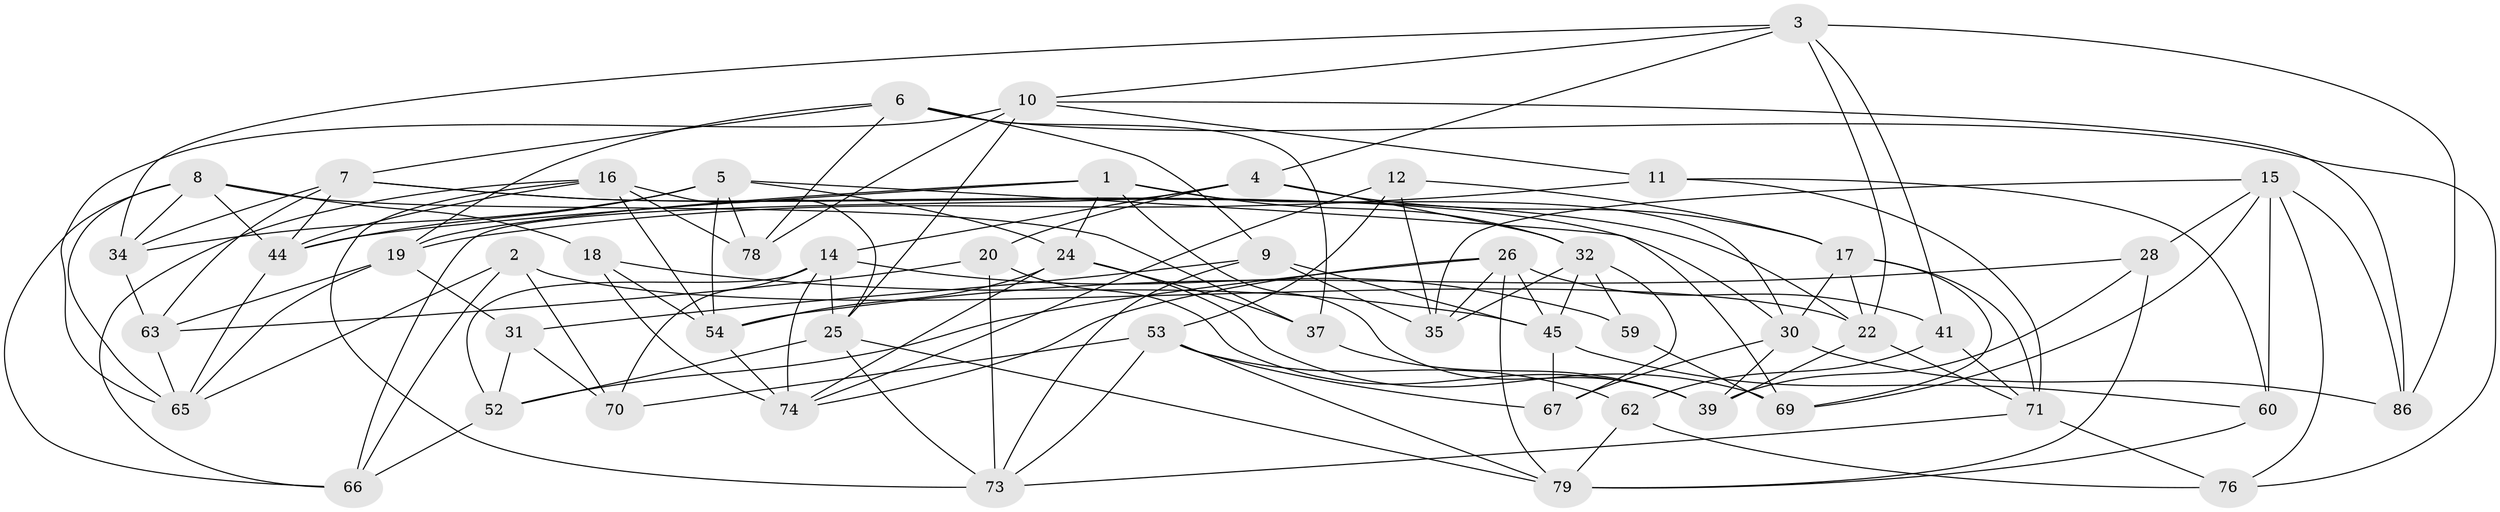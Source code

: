 // original degree distribution, {4: 1.0}
// Generated by graph-tools (version 1.1) at 2025/42/03/06/25 10:42:20]
// undirected, 53 vertices, 138 edges
graph export_dot {
graph [start="1"]
  node [color=gray90,style=filled];
  1 [super="+49"];
  2;
  3 [super="+43"];
  4 [super="+72"];
  5 [super="+38"];
  6 [super="+48"];
  7 [super="+33"];
  8 [super="+13"];
  9 [super="+57"];
  10 [super="+58"];
  11;
  12;
  14 [super="+21"];
  15 [super="+29"];
  16 [super="+75"];
  17 [super="+46"];
  18;
  19 [super="+51"];
  20;
  22 [super="+23"];
  24 [super="+27"];
  25 [super="+40"];
  26 [super="+50"];
  28;
  30 [super="+42"];
  31;
  32 [super="+82"];
  34 [super="+36"];
  35 [super="+55"];
  37;
  39 [super="+68"];
  41;
  44 [super="+64"];
  45 [super="+47"];
  52 [super="+81"];
  53 [super="+56"];
  54 [super="+61"];
  59;
  60;
  62;
  63 [super="+80"];
  65 [super="+88"];
  66 [super="+87"];
  67;
  69 [super="+77"];
  70;
  71 [super="+85"];
  73 [super="+84"];
  74 [super="+89"];
  76;
  78;
  79 [super="+83"];
  86;
  1 -- 19;
  1 -- 32;
  1 -- 24;
  1 -- 30;
  1 -- 39;
  1 -- 44;
  2 -- 65;
  2 -- 22;
  2 -- 70;
  2 -- 66;
  3 -- 86;
  3 -- 22;
  3 -- 41;
  3 -- 10;
  3 -- 34;
  3 -- 4;
  4 -- 14;
  4 -- 17;
  4 -- 32;
  4 -- 20;
  4 -- 66;
  5 -- 44;
  5 -- 78;
  5 -- 34;
  5 -- 24;
  5 -- 69;
  5 -- 54;
  6 -- 78;
  6 -- 37;
  6 -- 9;
  6 -- 76;
  6 -- 7;
  6 -- 19;
  7 -- 63;
  7 -- 30;
  7 -- 34;
  7 -- 44;
  7 -- 22;
  8 -- 34;
  8 -- 44;
  8 -- 37;
  8 -- 65;
  8 -- 18;
  8 -- 66;
  9 -- 31;
  9 -- 73;
  9 -- 35 [weight=2];
  9 -- 45;
  10 -- 11;
  10 -- 78;
  10 -- 65;
  10 -- 25;
  10 -- 86;
  11 -- 71;
  11 -- 60;
  11 -- 19;
  12 -- 53;
  12 -- 17;
  12 -- 35;
  12 -- 74;
  14 -- 59;
  14 -- 70;
  14 -- 52;
  14 -- 74;
  14 -- 25;
  15 -- 86;
  15 -- 60;
  15 -- 35;
  15 -- 28;
  15 -- 76;
  15 -- 69;
  16 -- 25;
  16 -- 54;
  16 -- 73;
  16 -- 66;
  16 -- 78;
  16 -- 44;
  17 -- 71;
  17 -- 69;
  17 -- 22;
  17 -- 30;
  18 -- 45;
  18 -- 54;
  18 -- 74;
  19 -- 31;
  19 -- 65;
  19 -- 63;
  20 -- 39;
  20 -- 63;
  20 -- 73;
  22 -- 39;
  22 -- 71;
  24 -- 54;
  24 -- 74;
  24 -- 37;
  24 -- 69;
  25 -- 52;
  25 -- 73;
  25 -- 79;
  26 -- 41;
  26 -- 52;
  26 -- 74;
  26 -- 35;
  26 -- 45;
  26 -- 79;
  28 -- 54;
  28 -- 79;
  28 -- 39;
  30 -- 86;
  30 -- 67;
  30 -- 39;
  31 -- 70;
  31 -- 52;
  32 -- 59;
  32 -- 67;
  32 -- 35;
  32 -- 45;
  34 -- 63 [weight=2];
  37 -- 39;
  41 -- 62;
  41 -- 71;
  44 -- 65;
  45 -- 60;
  45 -- 67;
  52 -- 66 [weight=2];
  53 -- 67;
  53 -- 62;
  53 -- 73;
  53 -- 70;
  53 -- 79;
  54 -- 74;
  59 -- 69 [weight=2];
  60 -- 79;
  62 -- 76;
  62 -- 79;
  63 -- 65;
  71 -- 76;
  71 -- 73;
}
